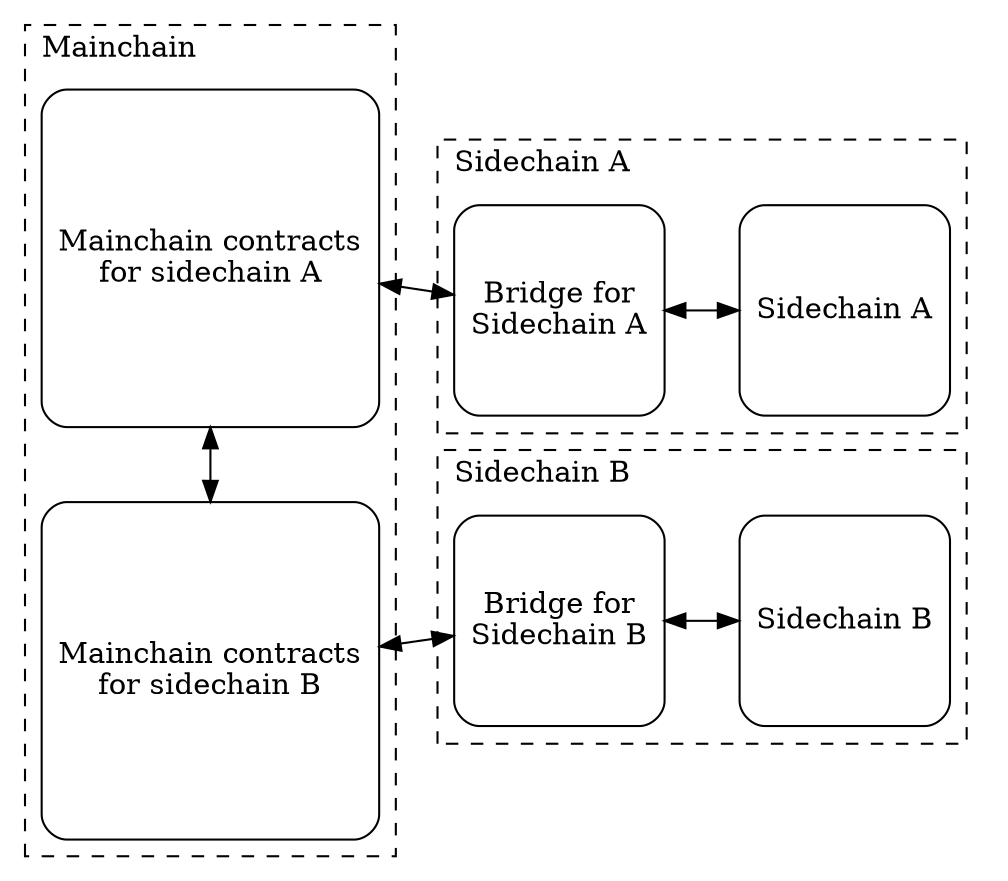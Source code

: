 digraph {
  node [shape=square style=rounded]
  splines=false
  rankdir=LR

  subgraph cluster_mainchain {
    label="Mainchain"
    labeljust=l
    style=dashed

    mainchain_a [label = "Mainchain contracts\nfor sidechain A"]
    mainchain_b [label = "Mainchain contracts\nfor sidechain B"]

    {rank=same; mainchain_b -> mainchain_a [dir=both minlen=2] }
  }

  subgraph cluster_sidechains {
    style="setlinewidth(0)"

    subgraph cluster_sidechain_A {
      label="Sidechain A"
      labeljust=l
      style=dashed

      sidechain_a [label = "Sidechain A"]
      sidechain_a_bridge [label = "Bridge for\nSidechain A"]
    }

    subgraph cluster_sidechain_B {
      label="Sidechain B"
      labeljust=l
      style=dashed

      sidechain_b [label = "Sidechain B"]
      sidechain_b_bridge [label = "Bridge for\nSidechain B"]
    }
  }

  mainchain_a -> sidechain_a_bridge [dir=both]
  mainchain_b -> sidechain_b_bridge [dir=both]

  sidechain_a_bridge -> sidechain_a [dir=both]
  sidechain_b_bridge -> sidechain_b [dir=both]
}
